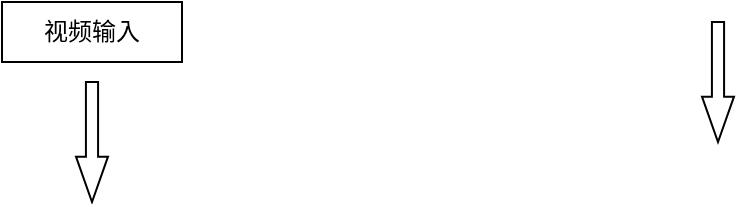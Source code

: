 <mxfile version="20.6.0" type="github">
  <diagram id="f3gi9VGK3Wbzm6yDxLKB" name="第 1 页">
    <mxGraphModel dx="1162" dy="634" grid="1" gridSize="10" guides="1" tooltips="1" connect="1" arrows="1" fold="1" page="1" pageScale="1" pageWidth="827" pageHeight="1169" math="0" shadow="0">
      <root>
        <mxCell id="0" />
        <mxCell id="1" parent="0" />
        <mxCell id="PweHEaQFmsJU2Y8goGpn-1" value="视频输入" style="rounded=0;whiteSpace=wrap;html=1;" vertex="1" parent="1">
          <mxGeometry x="300" y="40" width="90" height="30" as="geometry" />
        </mxCell>
        <mxCell id="PweHEaQFmsJU2Y8goGpn-2" value="" style="html=1;shadow=0;dashed=0;align=center;verticalAlign=middle;shape=mxgraph.arrows2.arrow;dy=0.62;dx=22.67;direction=south;notch=0;" vertex="1" parent="1">
          <mxGeometry x="337" y="80" width="16" height="60" as="geometry" />
        </mxCell>
        <mxCell id="PweHEaQFmsJU2Y8goGpn-5" value="" style="html=1;shadow=0;dashed=0;align=center;verticalAlign=middle;shape=mxgraph.arrows2.arrow;dy=0.62;dx=22.67;direction=south;notch=0;" vertex="1" parent="1">
          <mxGeometry x="650" y="50" width="16" height="60" as="geometry" />
        </mxCell>
      </root>
    </mxGraphModel>
  </diagram>
</mxfile>
